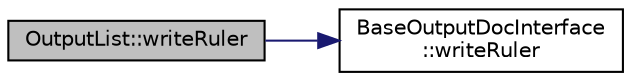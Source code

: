 digraph "OutputList::writeRuler"
{
 // LATEX_PDF_SIZE
  edge [fontname="Helvetica",fontsize="10",labelfontname="Helvetica",labelfontsize="10"];
  node [fontname="Helvetica",fontsize="10",shape=record];
  rankdir="LR";
  Node1 [label="OutputList::writeRuler",height=0.2,width=0.4,color="black", fillcolor="grey75", style="filled", fontcolor="black",tooltip=" "];
  Node1 -> Node2 [color="midnightblue",fontsize="10",style="solid"];
  Node2 [label="BaseOutputDocInterface\l::writeRuler",height=0.2,width=0.4,color="black", fillcolor="white", style="filled",URL="$classBaseOutputDocInterface.html#ade0d004fb6e8641c92f2f144d7242f0b",tooltip=" "];
}
